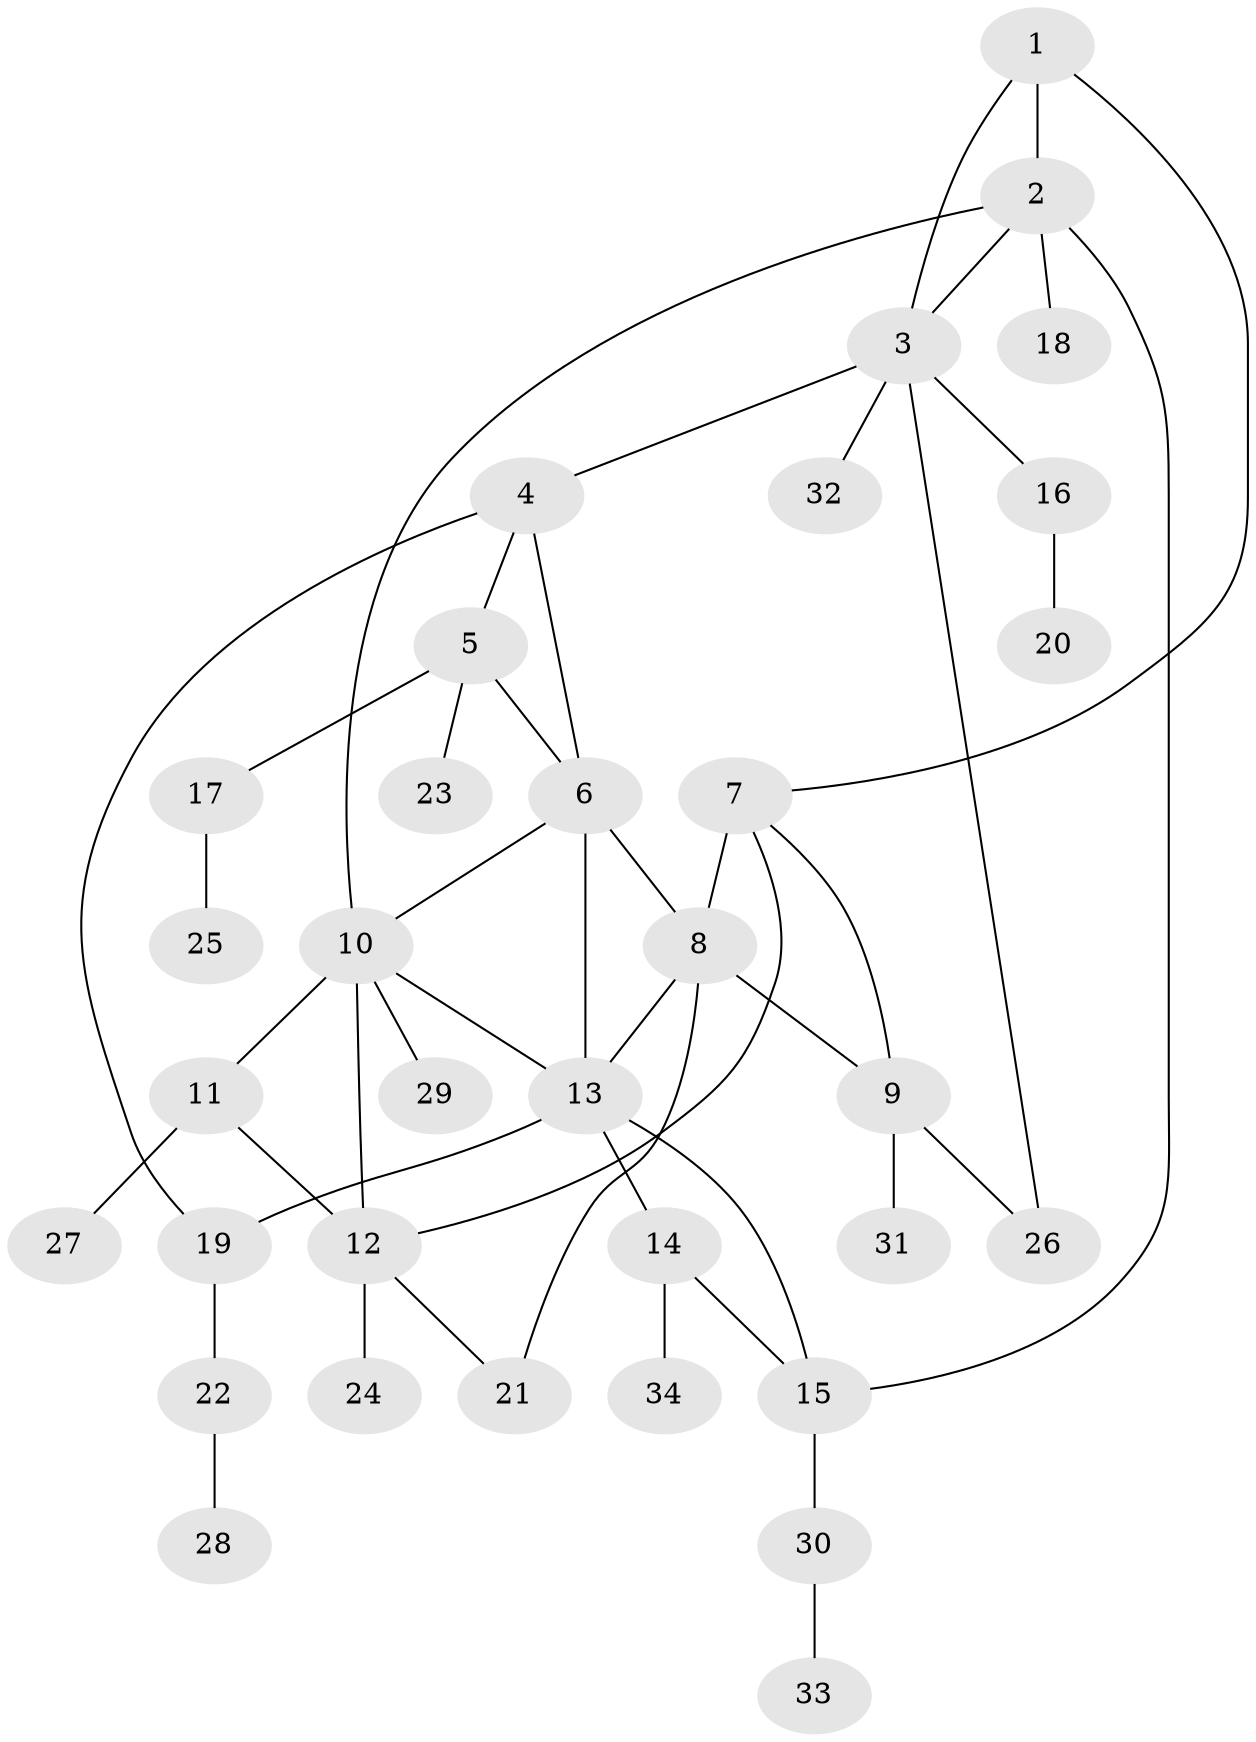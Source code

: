 // original degree distribution, {4: 0.07462686567164178, 6: 0.07462686567164178, 7: 0.029850746268656716, 5: 0.04477611940298507, 10: 0.014925373134328358, 8: 0.014925373134328358, 3: 0.05970149253731343, 1: 0.582089552238806, 2: 0.1044776119402985}
// Generated by graph-tools (version 1.1) at 2025/37/03/09/25 02:37:38]
// undirected, 34 vertices, 47 edges
graph export_dot {
graph [start="1"]
  node [color=gray90,style=filled];
  1;
  2;
  3;
  4;
  5;
  6;
  7;
  8;
  9;
  10;
  11;
  12;
  13;
  14;
  15;
  16;
  17;
  18;
  19;
  20;
  21;
  22;
  23;
  24;
  25;
  26;
  27;
  28;
  29;
  30;
  31;
  32;
  33;
  34;
  1 -- 2 [weight=1.0];
  1 -- 3 [weight=1.0];
  1 -- 7 [weight=1.0];
  2 -- 3 [weight=1.0];
  2 -- 10 [weight=1.0];
  2 -- 15 [weight=1.0];
  2 -- 18 [weight=1.0];
  3 -- 4 [weight=1.0];
  3 -- 16 [weight=1.0];
  3 -- 26 [weight=1.0];
  3 -- 32 [weight=1.0];
  4 -- 5 [weight=1.0];
  4 -- 6 [weight=1.0];
  4 -- 19 [weight=1.0];
  5 -- 6 [weight=1.0];
  5 -- 17 [weight=1.0];
  5 -- 23 [weight=2.0];
  6 -- 8 [weight=1.0];
  6 -- 10 [weight=1.0];
  6 -- 13 [weight=1.0];
  7 -- 8 [weight=4.0];
  7 -- 9 [weight=1.0];
  7 -- 12 [weight=1.0];
  8 -- 9 [weight=2.0];
  8 -- 13 [weight=1.0];
  8 -- 21 [weight=1.0];
  9 -- 26 [weight=1.0];
  9 -- 31 [weight=2.0];
  10 -- 11 [weight=2.0];
  10 -- 12 [weight=1.0];
  10 -- 13 [weight=1.0];
  10 -- 29 [weight=1.0];
  11 -- 12 [weight=1.0];
  11 -- 27 [weight=1.0];
  12 -- 21 [weight=1.0];
  12 -- 24 [weight=1.0];
  13 -- 14 [weight=1.0];
  13 -- 15 [weight=1.0];
  13 -- 19 [weight=1.0];
  14 -- 15 [weight=1.0];
  14 -- 34 [weight=1.0];
  15 -- 30 [weight=1.0];
  16 -- 20 [weight=2.0];
  17 -- 25 [weight=2.0];
  19 -- 22 [weight=3.0];
  22 -- 28 [weight=1.0];
  30 -- 33 [weight=1.0];
}
